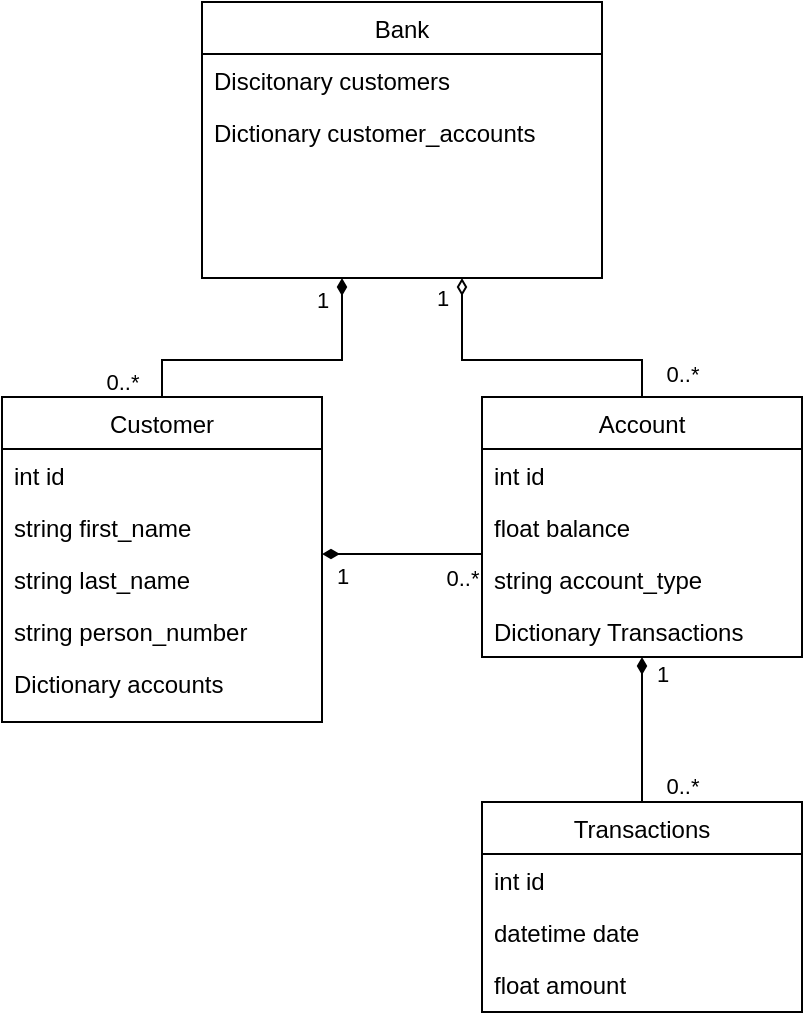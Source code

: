<mxfile version="16.4.7" type="github">
  <diagram id="C5RBs43oDa-KdzZeNtuy" name="Page-1">
    <mxGraphModel dx="1522" dy="779" grid="1" gridSize="10" guides="1" tooltips="1" connect="1" arrows="1" fold="1" page="1" pageScale="1" pageWidth="827" pageHeight="1169" math="0" shadow="0">
      <root>
        <mxCell id="WIyWlLk6GJQsqaUBKTNV-0" />
        <mxCell id="WIyWlLk6GJQsqaUBKTNV-1" parent="WIyWlLk6GJQsqaUBKTNV-0" />
        <mxCell id="xtsD6mCaD3P-6W3Htc-8-13" style="edgeStyle=orthogonalEdgeStyle;rounded=0;orthogonalLoop=1;jettySize=auto;html=1;endArrow=none;endFill=0;startArrow=diamondThin;startFill=1;" parent="WIyWlLk6GJQsqaUBKTNV-1" source="zkfFHV4jXpPFQw0GAbJ--0" target="xtsD6mCaD3P-6W3Htc-8-5" edge="1">
          <mxGeometry relative="1" as="geometry">
            <Array as="points">
              <mxPoint x="383" y="484" />
              <mxPoint x="293" y="484" />
            </Array>
          </mxGeometry>
        </mxCell>
        <mxCell id="xtsD6mCaD3P-6W3Htc-8-18" value="1" style="edgeLabel;html=1;align=center;verticalAlign=middle;resizable=0;points=[];" parent="xtsD6mCaD3P-6W3Htc-8-13" vertex="1" connectable="0">
          <mxGeometry x="-0.856" y="1" relative="1" as="geometry">
            <mxPoint x="-11" as="offset" />
          </mxGeometry>
        </mxCell>
        <mxCell id="xtsD6mCaD3P-6W3Htc-8-20" value="0..*" style="edgeLabel;html=1;align=center;verticalAlign=middle;resizable=0;points=[];" parent="xtsD6mCaD3P-6W3Htc-8-13" vertex="1" connectable="0">
          <mxGeometry x="0.895" relative="1" as="geometry">
            <mxPoint x="-20" as="offset" />
          </mxGeometry>
        </mxCell>
        <mxCell id="xtsD6mCaD3P-6W3Htc-8-14" style="edgeStyle=orthogonalEdgeStyle;rounded=0;orthogonalLoop=1;jettySize=auto;html=1;endArrow=none;endFill=0;strokeWidth=1;startArrow=diamondThin;startFill=0;" parent="WIyWlLk6GJQsqaUBKTNV-1" source="zkfFHV4jXpPFQw0GAbJ--0" target="xtsD6mCaD3P-6W3Htc-8-0" edge="1">
          <mxGeometry relative="1" as="geometry">
            <Array as="points">
              <mxPoint x="443" y="484" />
              <mxPoint x="533" y="484" />
            </Array>
          </mxGeometry>
        </mxCell>
        <mxCell id="xtsD6mCaD3P-6W3Htc-8-19" value="1" style="edgeLabel;html=1;align=center;verticalAlign=middle;resizable=0;points=[];" parent="xtsD6mCaD3P-6W3Htc-8-14" vertex="1" connectable="0">
          <mxGeometry x="-0.856" y="2" relative="1" as="geometry">
            <mxPoint x="-12" y="-1" as="offset" />
          </mxGeometry>
        </mxCell>
        <mxCell id="xtsD6mCaD3P-6W3Htc-8-21" value="0..*" style="edgeLabel;html=1;align=center;verticalAlign=middle;resizable=0;points=[];" parent="xtsD6mCaD3P-6W3Htc-8-14" vertex="1" connectable="0">
          <mxGeometry x="0.849" y="-1" relative="1" as="geometry">
            <mxPoint x="21" as="offset" />
          </mxGeometry>
        </mxCell>
        <mxCell id="zkfFHV4jXpPFQw0GAbJ--0" value="Bank" style="swimlane;fontStyle=0;align=center;verticalAlign=top;childLayout=stackLayout;horizontal=1;startSize=26;horizontalStack=0;resizeParent=1;resizeLast=0;collapsible=1;marginBottom=0;rounded=0;shadow=0;strokeWidth=1;" parent="WIyWlLk6GJQsqaUBKTNV-1" vertex="1">
          <mxGeometry x="313" y="305" width="200" height="138" as="geometry">
            <mxRectangle x="230" y="140" width="160" height="26" as="alternateBounds" />
          </mxGeometry>
        </mxCell>
        <mxCell id="zkfFHV4jXpPFQw0GAbJ--1" value="Discitonary customers" style="text;align=left;verticalAlign=top;spacingLeft=4;spacingRight=4;overflow=hidden;rotatable=0;points=[[0,0.5],[1,0.5]];portConstraint=eastwest;" parent="zkfFHV4jXpPFQw0GAbJ--0" vertex="1">
          <mxGeometry y="26" width="200" height="26" as="geometry" />
        </mxCell>
        <mxCell id="zkfFHV4jXpPFQw0GAbJ--2" value="Dictionary customer_accounts" style="text;align=left;verticalAlign=top;spacingLeft=4;spacingRight=4;overflow=hidden;rotatable=0;points=[[0,0.5],[1,0.5]];portConstraint=eastwest;rounded=0;shadow=0;html=0;" parent="zkfFHV4jXpPFQw0GAbJ--0" vertex="1">
          <mxGeometry y="52" width="200" height="26" as="geometry" />
        </mxCell>
        <mxCell id="xtsD6mCaD3P-6W3Htc-8-0" value="Account" style="swimlane;fontStyle=0;align=center;verticalAlign=top;childLayout=stackLayout;horizontal=1;startSize=26;horizontalStack=0;resizeParent=1;resizeLast=0;collapsible=1;marginBottom=0;rounded=0;shadow=0;strokeWidth=1;" parent="WIyWlLk6GJQsqaUBKTNV-1" vertex="1">
          <mxGeometry x="453" y="502.5" width="160" height="130" as="geometry">
            <mxRectangle x="230" y="140" width="160" height="26" as="alternateBounds" />
          </mxGeometry>
        </mxCell>
        <mxCell id="xtsD6mCaD3P-6W3Htc-8-4" value="int id" style="text;align=left;verticalAlign=top;spacingLeft=4;spacingRight=4;overflow=hidden;rotatable=0;points=[[0,0.5],[1,0.5]];portConstraint=eastwest;rounded=0;shadow=0;html=0;" parent="xtsD6mCaD3P-6W3Htc-8-0" vertex="1">
          <mxGeometry y="26" width="160" height="26" as="geometry" />
        </mxCell>
        <mxCell id="xtsD6mCaD3P-6W3Htc-8-1" value="float balance" style="text;align=left;verticalAlign=top;spacingLeft=4;spacingRight=4;overflow=hidden;rotatable=0;points=[[0,0.5],[1,0.5]];portConstraint=eastwest;" parent="xtsD6mCaD3P-6W3Htc-8-0" vertex="1">
          <mxGeometry y="52" width="160" height="26" as="geometry" />
        </mxCell>
        <mxCell id="xtsD6mCaD3P-6W3Htc-8-2" value="string account_type" style="text;align=left;verticalAlign=top;spacingLeft=4;spacingRight=4;overflow=hidden;rotatable=0;points=[[0,0.5],[1,0.5]];portConstraint=eastwest;rounded=0;shadow=0;html=0;" parent="xtsD6mCaD3P-6W3Htc-8-0" vertex="1">
          <mxGeometry y="78" width="160" height="26" as="geometry" />
        </mxCell>
        <mxCell id="_YwFXY_HXwuo_MrEp8Gf-2" value="Dictionary Transactions" style="text;align=left;verticalAlign=top;spacingLeft=4;spacingRight=4;overflow=hidden;rotatable=0;points=[[0,0.5],[1,0.5]];portConstraint=eastwest;rounded=0;shadow=0;html=0;" parent="xtsD6mCaD3P-6W3Htc-8-0" vertex="1">
          <mxGeometry y="104" width="160" height="26" as="geometry" />
        </mxCell>
        <mxCell id="xtsD6mCaD3P-6W3Htc-8-11" value="0..*" style="edgeStyle=orthogonalEdgeStyle;rounded=0;orthogonalLoop=1;jettySize=auto;html=1;endArrow=none;endFill=0;startArrow=diamondThin;startFill=1;" parent="WIyWlLk6GJQsqaUBKTNV-1" source="xtsD6mCaD3P-6W3Htc-8-5" target="xtsD6mCaD3P-6W3Htc-8-0" edge="1">
          <mxGeometry x="0.75" y="-12" relative="1" as="geometry">
            <Array as="points">
              <mxPoint x="403" y="581" />
              <mxPoint x="403" y="581" />
            </Array>
            <mxPoint as="offset" />
          </mxGeometry>
        </mxCell>
        <mxCell id="xtsD6mCaD3P-6W3Htc-8-17" value="1" style="edgeLabel;html=1;align=center;verticalAlign=middle;resizable=0;points=[];" parent="xtsD6mCaD3P-6W3Htc-8-11" vertex="1" connectable="0">
          <mxGeometry x="-0.189" y="-1" relative="1" as="geometry">
            <mxPoint x="-23" y="10" as="offset" />
          </mxGeometry>
        </mxCell>
        <mxCell id="xtsD6mCaD3P-6W3Htc-8-5" value="Customer" style="swimlane;fontStyle=0;align=center;verticalAlign=top;childLayout=stackLayout;horizontal=1;startSize=26;horizontalStack=0;resizeParent=1;resizeLast=0;collapsible=1;marginBottom=0;rounded=0;shadow=0;strokeWidth=1;" parent="WIyWlLk6GJQsqaUBKTNV-1" vertex="1">
          <mxGeometry x="213" y="502.5" width="160" height="162.5" as="geometry">
            <mxRectangle x="230" y="140" width="160" height="26" as="alternateBounds" />
          </mxGeometry>
        </mxCell>
        <mxCell id="xtsD6mCaD3P-6W3Htc-8-6" value="int id" style="text;align=left;verticalAlign=top;spacingLeft=4;spacingRight=4;overflow=hidden;rotatable=0;points=[[0,0.5],[1,0.5]];portConstraint=eastwest;rounded=0;shadow=0;html=0;" parent="xtsD6mCaD3P-6W3Htc-8-5" vertex="1">
          <mxGeometry y="26" width="160" height="26" as="geometry" />
        </mxCell>
        <mxCell id="xtsD6mCaD3P-6W3Htc-8-7" value="string first_name" style="text;align=left;verticalAlign=top;spacingLeft=4;spacingRight=4;overflow=hidden;rotatable=0;points=[[0,0.5],[1,0.5]];portConstraint=eastwest;" parent="xtsD6mCaD3P-6W3Htc-8-5" vertex="1">
          <mxGeometry y="52" width="160" height="26" as="geometry" />
        </mxCell>
        <mxCell id="_YwFXY_HXwuo_MrEp8Gf-0" value="string last_name" style="text;align=left;verticalAlign=top;spacingLeft=4;spacingRight=4;overflow=hidden;rotatable=0;points=[[0,0.5],[1,0.5]];portConstraint=eastwest;" parent="xtsD6mCaD3P-6W3Htc-8-5" vertex="1">
          <mxGeometry y="78" width="160" height="26" as="geometry" />
        </mxCell>
        <mxCell id="xtsD6mCaD3P-6W3Htc-8-8" value="string person_number" style="text;align=left;verticalAlign=top;spacingLeft=4;spacingRight=4;overflow=hidden;rotatable=0;points=[[0,0.5],[1,0.5]];portConstraint=eastwest;rounded=0;shadow=0;html=0;" parent="xtsD6mCaD3P-6W3Htc-8-5" vertex="1">
          <mxGeometry y="104" width="160" height="26" as="geometry" />
        </mxCell>
        <mxCell id="xtsD6mCaD3P-6W3Htc-8-10" value="Dictionary accounts" style="text;align=left;verticalAlign=top;spacingLeft=4;spacingRight=4;overflow=hidden;rotatable=0;points=[[0,0.5],[1,0.5]];portConstraint=eastwest;rounded=0;shadow=0;html=0;" parent="xtsD6mCaD3P-6W3Htc-8-5" vertex="1">
          <mxGeometry y="130" width="160" height="26" as="geometry" />
        </mxCell>
        <mxCell id="_YwFXY_HXwuo_MrEp8Gf-3" style="edgeStyle=orthogonalEdgeStyle;rounded=0;orthogonalLoop=1;jettySize=auto;html=1;startArrow=none;startFill=0;endArrow=diamondThin;endFill=1;" parent="WIyWlLk6GJQsqaUBKTNV-1" source="xtsD6mCaD3P-6W3Htc-8-25" target="xtsD6mCaD3P-6W3Htc-8-0" edge="1">
          <mxGeometry relative="1" as="geometry" />
        </mxCell>
        <mxCell id="_YwFXY_HXwuo_MrEp8Gf-6" value="1" style="edgeLabel;html=1;align=center;verticalAlign=middle;resizable=0;points=[];" parent="_YwFXY_HXwuo_MrEp8Gf-3" vertex="1" connectable="0">
          <mxGeometry x="0.152" y="-1" relative="1" as="geometry">
            <mxPoint x="9" y="-22" as="offset" />
          </mxGeometry>
        </mxCell>
        <mxCell id="_YwFXY_HXwuo_MrEp8Gf-7" value="0..*" style="edgeLabel;html=1;align=center;verticalAlign=middle;resizable=0;points=[];" parent="_YwFXY_HXwuo_MrEp8Gf-3" vertex="1" connectable="0">
          <mxGeometry x="-0.651" y="2" relative="1" as="geometry">
            <mxPoint x="22" y="4" as="offset" />
          </mxGeometry>
        </mxCell>
        <mxCell id="xtsD6mCaD3P-6W3Htc-8-25" value="Transactions" style="swimlane;fontStyle=0;align=center;verticalAlign=top;childLayout=stackLayout;horizontal=1;startSize=26;horizontalStack=0;resizeParent=1;resizeLast=0;collapsible=1;marginBottom=0;rounded=0;shadow=0;strokeWidth=1;" parent="WIyWlLk6GJQsqaUBKTNV-1" vertex="1">
          <mxGeometry x="453" y="705" width="160" height="105" as="geometry">
            <mxRectangle x="230" y="140" width="160" height="26" as="alternateBounds" />
          </mxGeometry>
        </mxCell>
        <mxCell id="xtsD6mCaD3P-6W3Htc-8-26" value="int id" style="text;align=left;verticalAlign=top;spacingLeft=4;spacingRight=4;overflow=hidden;rotatable=0;points=[[0,0.5],[1,0.5]];portConstraint=eastwest;rounded=0;shadow=0;html=0;" parent="xtsD6mCaD3P-6W3Htc-8-25" vertex="1">
          <mxGeometry y="26" width="160" height="26" as="geometry" />
        </mxCell>
        <mxCell id="xtsD6mCaD3P-6W3Htc-8-32" value="datetime date" style="text;align=left;verticalAlign=top;spacingLeft=4;spacingRight=4;overflow=hidden;rotatable=0;points=[[0,0.5],[1,0.5]];portConstraint=eastwest;rounded=0;shadow=0;html=0;" parent="xtsD6mCaD3P-6W3Htc-8-25" vertex="1">
          <mxGeometry y="52" width="160" height="26" as="geometry" />
        </mxCell>
        <mxCell id="xtsD6mCaD3P-6W3Htc-8-33" value="float amount" style="text;align=left;verticalAlign=top;spacingLeft=4;spacingRight=4;overflow=hidden;rotatable=0;points=[[0,0.5],[1,0.5]];portConstraint=eastwest;rounded=0;shadow=0;html=0;" parent="xtsD6mCaD3P-6W3Htc-8-25" vertex="1">
          <mxGeometry y="78" width="160" height="26" as="geometry" />
        </mxCell>
      </root>
    </mxGraphModel>
  </diagram>
</mxfile>
